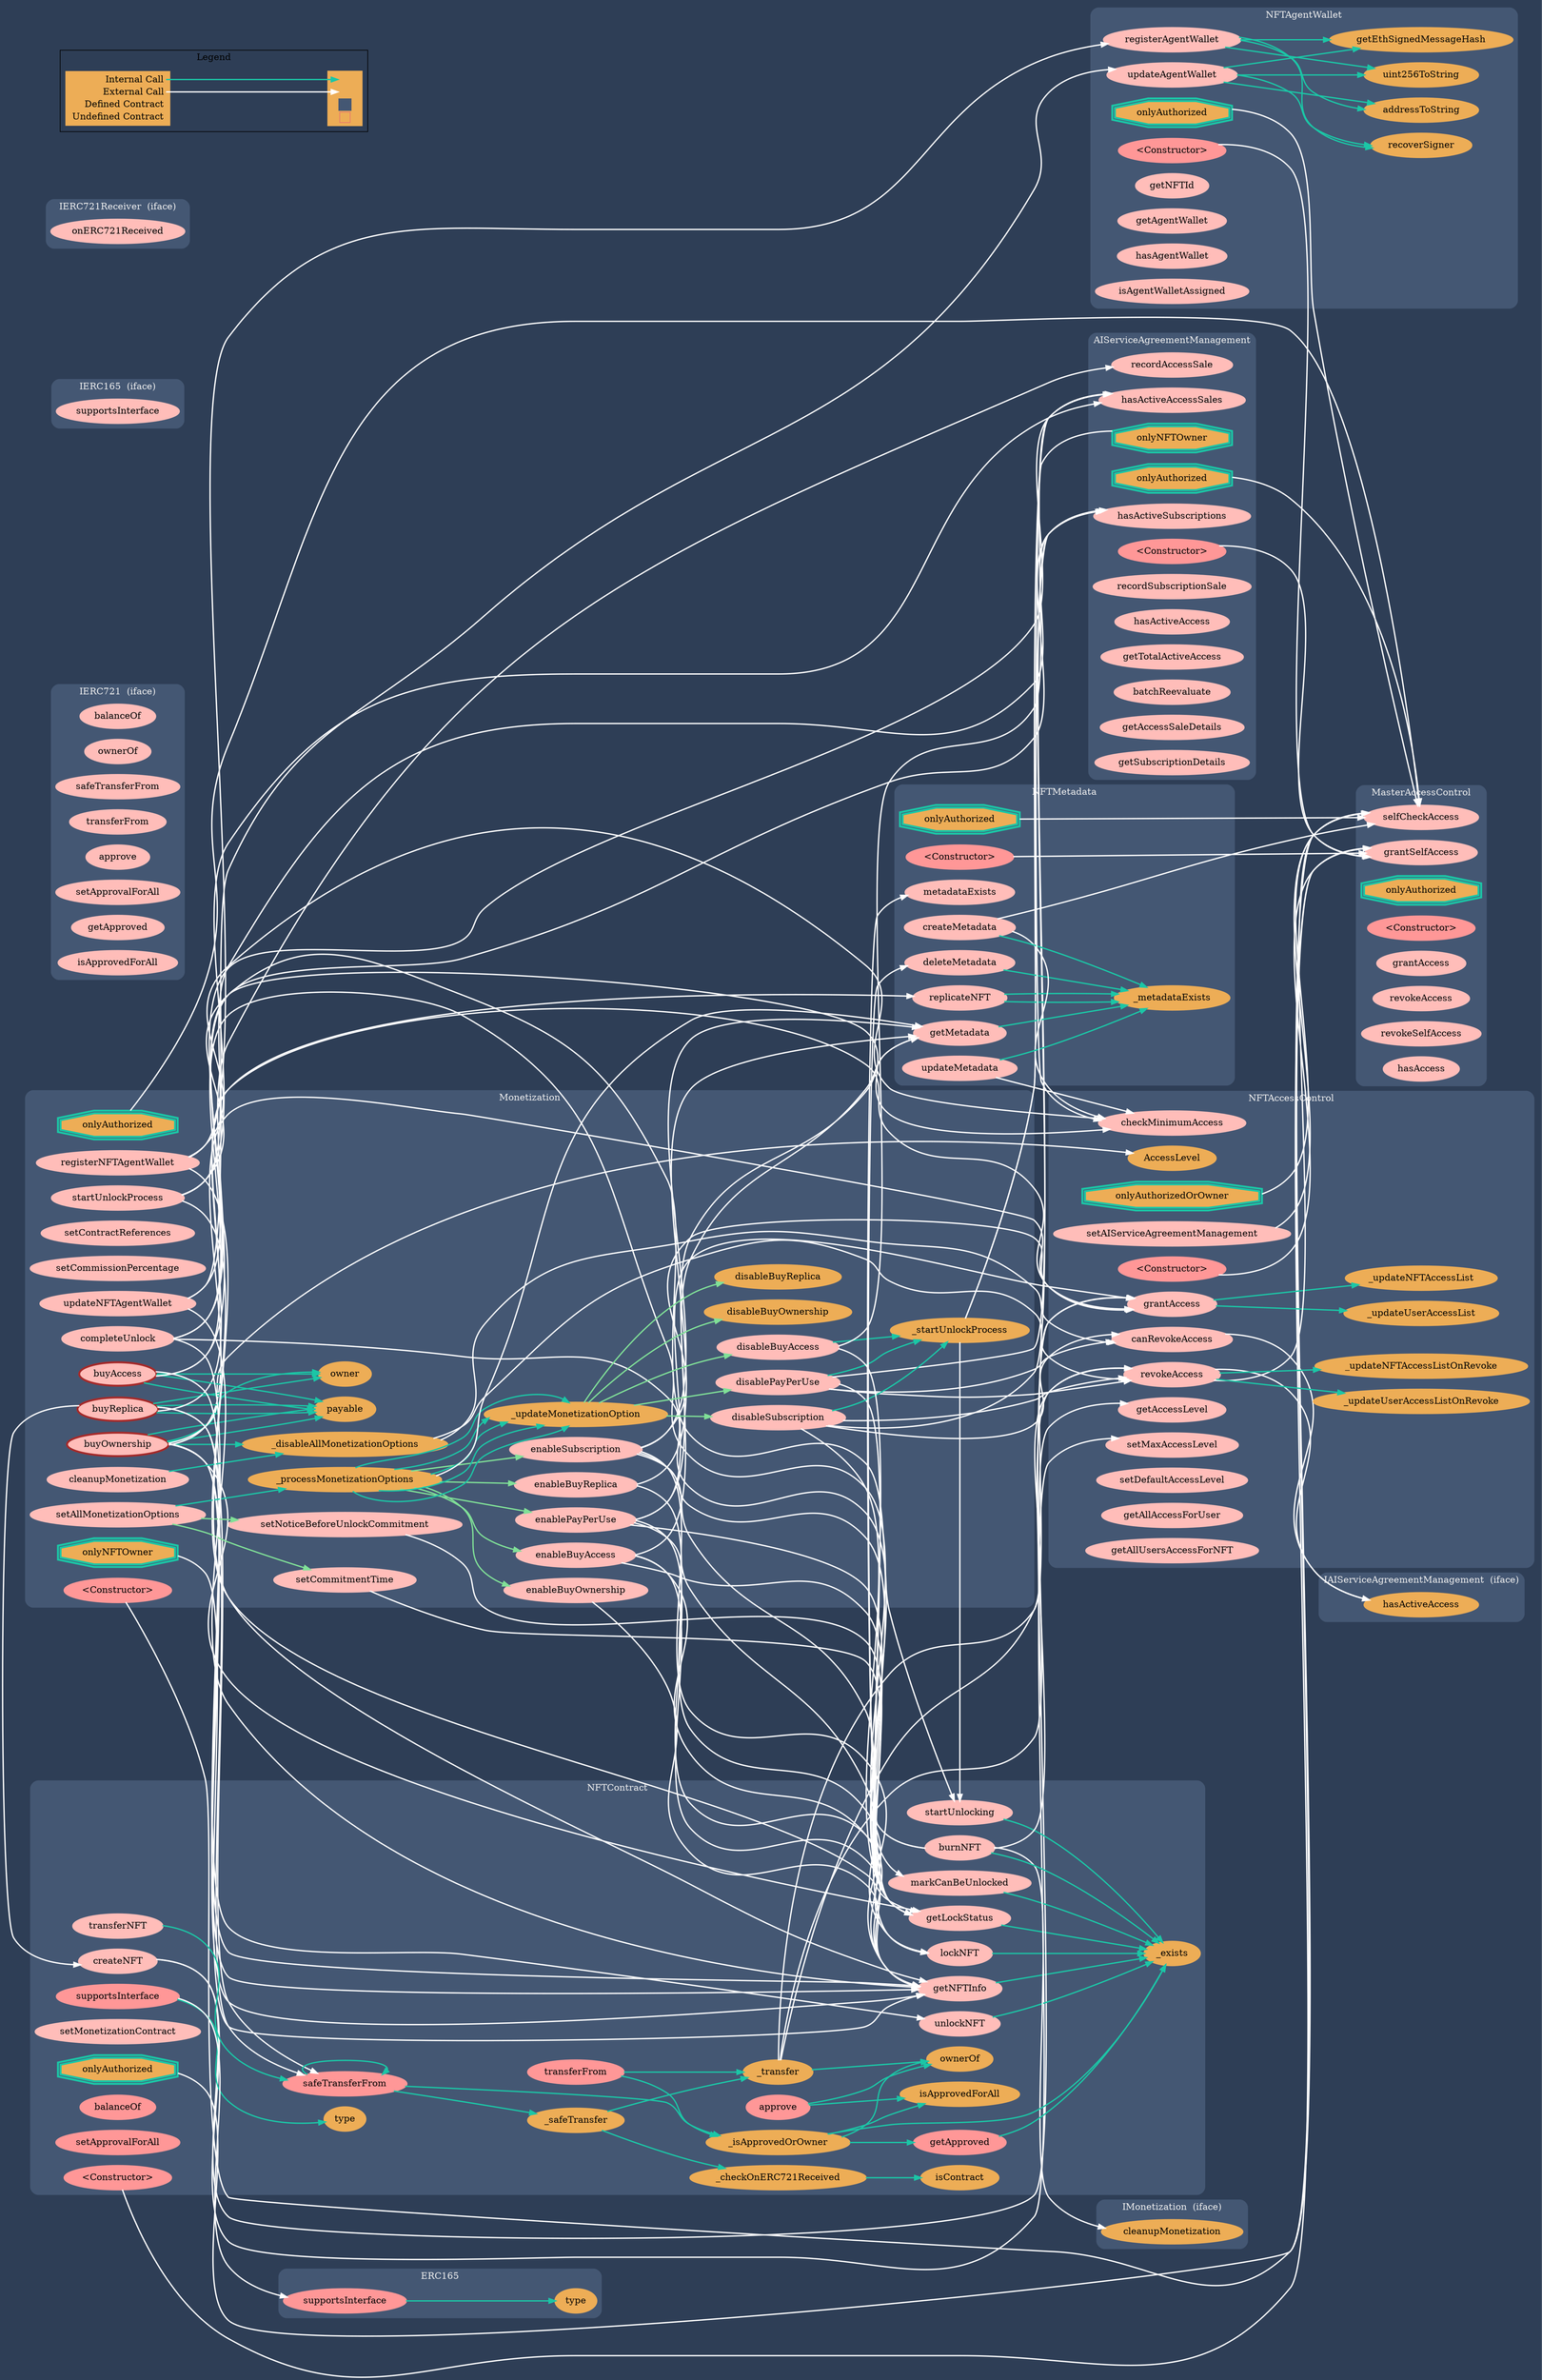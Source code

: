 digraph G {
  graph [ ratio = "auto", page = "100", compound =true, bgcolor = "#2e3e56" ];
  node [ style = "filled", fillcolor = "#edad56", color = "#edad56", penwidth =3 ];
  edge [ color = "#fcfcfc", penwidth =2, fontname = "helvetica Neue Ultra Light" ];
subgraph "clusterNFTAgentWallet" {
  graph [ label = "NFTAgentWallet", color = "#445773", fontcolor = "#f0f0f0", style = "rounded", bgcolor = "#445773" ];
  "NFTAgentWallet.onlyAuthorized" [ label = "onlyAuthorized", color = "#1bc6a6", shape =doubleoctagon ];
  "NFTAgentWallet.<Constructor>" [ label = "<Constructor>", color = "#FF9797", fillcolor = "#FF9797" ];
  "NFTAgentWallet.registerAgentWallet" [ label = "registerAgentWallet", color = "#ffbdb9", fillcolor = "#ffbdb9" ];
  "NFTAgentWallet.updateAgentWallet" [ label = "updateAgentWallet", color = "#ffbdb9", fillcolor = "#ffbdb9" ];
  "NFTAgentWallet.getNFTId" [ label = "getNFTId", color = "#ffbdb9", fillcolor = "#ffbdb9" ];
  "NFTAgentWallet.getAgentWallet" [ label = "getAgentWallet", color = "#ffbdb9", fillcolor = "#ffbdb9" ];
  "NFTAgentWallet.hasAgentWallet" [ label = "hasAgentWallet", color = "#ffbdb9", fillcolor = "#ffbdb9" ];
  "NFTAgentWallet.isAgentWalletAssigned" [ label = "isAgentWalletAssigned", color = "#ffbdb9", fillcolor = "#ffbdb9" ];
  "NFTAgentWallet.getEthSignedMessageHash" [ label = "getEthSignedMessageHash" ];
  "NFTAgentWallet.recoverSigner" [ label = "recoverSigner" ];
  "NFTAgentWallet.addressToString" [ label = "addressToString" ];
  "NFTAgentWallet.uint256ToString" [ label = "uint256ToString" ];
}

subgraph "clusterMasterAccessControl" {
  graph [ label = "MasterAccessControl", color = "#445773", fontcolor = "#f0f0f0", style = "rounded", bgcolor = "#445773" ];
  "MasterAccessControl.selfCheckAccess" [ label = "selfCheckAccess", color = "#ffbdb9", fillcolor = "#ffbdb9" ];
  "MasterAccessControl.grantSelfAccess" [ label = "grantSelfAccess", color = "#ffbdb9", fillcolor = "#ffbdb9" ];
  "MasterAccessControl.onlyAuthorized" [ label = "onlyAuthorized", color = "#1bc6a6", shape =doubleoctagon ];
  "MasterAccessControl.<Constructor>" [ label = "<Constructor>", color = "#FF9797", fillcolor = "#FF9797" ];
  "MasterAccessControl.grantAccess" [ label = "grantAccess", color = "#ffbdb9", fillcolor = "#ffbdb9" ];
  "MasterAccessControl.revokeAccess" [ label = "revokeAccess", color = "#ffbdb9", fillcolor = "#ffbdb9" ];
  "MasterAccessControl.revokeSelfAccess" [ label = "revokeSelfAccess", color = "#ffbdb9", fillcolor = "#ffbdb9" ];
  "MasterAccessControl.hasAccess" [ label = "hasAccess", color = "#ffbdb9", fillcolor = "#ffbdb9" ];
}

subgraph "clusterMonetization" {
  graph [ label = "Monetization", color = "#445773", fontcolor = "#f0f0f0", style = "rounded", bgcolor = "#445773" ];
  "Monetization.onlyAuthorized" [ label = "onlyAuthorized", color = "#1bc6a6", shape =doubleoctagon ];
  "Monetization.onlyNFTOwner" [ label = "onlyNFTOwner", color = "#1bc6a6", shape =doubleoctagon ];
  "Monetization.<Constructor>" [ label = "<Constructor>", color = "#FF9797", fillcolor = "#FF9797" ];
  "Monetization.setContractReferences" [ label = "setContractReferences", color = "#ffbdb9", fillcolor = "#ffbdb9" ];
  "Monetization.setCommissionPercentage" [ label = "setCommissionPercentage", color = "#ffbdb9", fillcolor = "#ffbdb9" ];
  "Monetization.setCommitmentTime" [ label = "setCommitmentTime", color = "#ffbdb9", fillcolor = "#ffbdb9" ];
  "Monetization.setNoticeBeforeUnlockCommitment" [ label = "setNoticeBeforeUnlockCommitment", color = "#ffbdb9", fillcolor = "#ffbdb9" ];
  "Monetization.enablePayPerUse" [ label = "enablePayPerUse", color = "#ffbdb9", fillcolor = "#ffbdb9" ];
  "Monetization.enableSubscription" [ label = "enableSubscription", color = "#ffbdb9", fillcolor = "#ffbdb9" ];
  "Monetization.enableBuyAccess" [ label = "enableBuyAccess", color = "#ffbdb9", fillcolor = "#ffbdb9" ];
  "Monetization.enableBuyOwnership" [ label = "enableBuyOwnership", color = "#ffbdb9", fillcolor = "#ffbdb9" ];
  "Monetization.enableBuyReplica" [ label = "enableBuyReplica", color = "#ffbdb9", fillcolor = "#ffbdb9" ];
  "Monetization.disablePayPerUse" [ label = "disablePayPerUse", color = "#ffbdb9", fillcolor = "#ffbdb9" ];
  "Monetization.disableSubscription" [ label = "disableSubscription", color = "#ffbdb9", fillcolor = "#ffbdb9" ];
  "Monetization.disableBuyAccess" [ label = "disableBuyAccess", color = "#ffbdb9", fillcolor = "#ffbdb9" ];
  "Monetization.disableBuyOwnership" [ label = "disableBuyOwnership" ];
  "Monetization.disableBuyReplica" [ label = "disableBuyReplica" ];
  "Monetization.buyOwnership" [ label = "buyOwnership", color = "brown", fillcolor = "#ffbdb9" ];
  "Monetization.buyReplica" [ label = "buyReplica", color = "brown", fillcolor = "#ffbdb9" ];
  "Monetization.buyAccess" [ label = "buyAccess", color = "brown", fillcolor = "#ffbdb9" ];
  "Monetization.startUnlockProcess" [ label = "startUnlockProcess", color = "#ffbdb9", fillcolor = "#ffbdb9" ];
  "Monetization.completeUnlock" [ label = "completeUnlock", color = "#ffbdb9", fillcolor = "#ffbdb9" ];
  "Monetization.setAllMonetizationOptions" [ label = "setAllMonetizationOptions", color = "#ffbdb9", fillcolor = "#ffbdb9" ];
  "Monetization._processMonetizationOptions" [ label = "_processMonetizationOptions" ];
  "Monetization.cleanupMonetization" [ label = "cleanupMonetization", color = "#ffbdb9", fillcolor = "#ffbdb9" ];
  "Monetization._startUnlockProcess" [ label = "_startUnlockProcess" ];
  "Monetization._disableAllMonetizationOptions" [ label = "_disableAllMonetizationOptions" ];
  "Monetization._updateMonetizationOption" [ label = "_updateMonetizationOption" ];
  "Monetization.owner" [ label = "owner" ];
  "Monetization.registerNFTAgentWallet" [ label = "registerNFTAgentWallet", color = "#ffbdb9", fillcolor = "#ffbdb9" ];
  "Monetization.updateNFTAgentWallet" [ label = "updateNFTAgentWallet", color = "#ffbdb9", fillcolor = "#ffbdb9" ];
  "Monetization.payable" [ label = "payable" ];
}

subgraph "clusterIMonetization" {
  graph [ label = "IMonetization  (iface)", color = "#445773", fontcolor = "#f0f0f0", style = "rounded", bgcolor = "#445773" ];
  "IMonetization.cleanupMonetization" [ label = "cleanupMonetization" ];
}

subgraph "clusterNFTContract" {
  graph [ label = "NFTContract", color = "#445773", fontcolor = "#f0f0f0", style = "rounded", bgcolor = "#445773" ];
  "NFTContract.getNFTInfo" [ label = "getNFTInfo", color = "#ffbdb9", fillcolor = "#ffbdb9" ];
  "NFTContract.getLockStatus" [ label = "getLockStatus", color = "#ffbdb9", fillcolor = "#ffbdb9" ];
  "NFTContract.lockNFT" [ label = "lockNFT", color = "#ffbdb9", fillcolor = "#ffbdb9" ];
  "NFTContract.safeTransferFrom" [ label = "safeTransferFrom", color = "#FF9797", fillcolor = "#FF9797" ];
  "NFTContract.createNFT" [ label = "createNFT", color = "#ffbdb9", fillcolor = "#ffbdb9" ];
  "NFTContract.startUnlocking" [ label = "startUnlocking", color = "#ffbdb9", fillcolor = "#ffbdb9" ];
  "NFTContract.markCanBeUnlocked" [ label = "markCanBeUnlocked", color = "#ffbdb9", fillcolor = "#ffbdb9" ];
  "NFTContract.unlockNFT" [ label = "unlockNFT", color = "#ffbdb9", fillcolor = "#ffbdb9" ];
  "NFTContract.onlyAuthorized" [ label = "onlyAuthorized", color = "#1bc6a6", shape =doubleoctagon ];
  "NFTContract.<Constructor>" [ label = "<Constructor>", color = "#FF9797", fillcolor = "#FF9797" ];
  "NFTContract.setMonetizationContract" [ label = "setMonetizationContract", color = "#ffbdb9", fillcolor = "#ffbdb9" ];
  "NFTContract.burnNFT" [ label = "burnNFT", color = "#ffbdb9", fillcolor = "#ffbdb9" ];
  "NFTContract.transferNFT" [ label = "transferNFT", color = "#ffbdb9", fillcolor = "#ffbdb9" ];
  "NFTContract.balanceOf" [ label = "balanceOf", color = "#FF9797", fillcolor = "#FF9797" ];
  "NFTContract.ownerOf" [ label = "ownerOf" ];
  "NFTContract.transferFrom" [ label = "transferFrom", color = "#FF9797", fillcolor = "#FF9797" ];
  "NFTContract.approve" [ label = "approve", color = "#FF9797", fillcolor = "#FF9797" ];
  "NFTContract.setApprovalForAll" [ label = "setApprovalForAll", color = "#FF9797", fillcolor = "#FF9797" ];
  "NFTContract.getApproved" [ label = "getApproved", color = "#FF9797", fillcolor = "#FF9797" ];
  "NFTContract.isApprovedForAll" [ label = "isApprovedForAll" ];
  "NFTContract.supportsInterface" [ label = "supportsInterface", color = "#FF9797", fillcolor = "#FF9797" ];
  "NFTContract._transfer" [ label = "_transfer" ];
  "NFTContract._safeTransfer" [ label = "_safeTransfer" ];
  "NFTContract._exists" [ label = "_exists" ];
  "NFTContract._isApprovedOrOwner" [ label = "_isApprovedOrOwner" ];
  "NFTContract._checkOnERC721Received" [ label = "_checkOnERC721Received" ];
  "NFTContract.isContract" [ label = "isContract" ];
  "NFTContract.type" [ label = "type" ];
}

subgraph "clusterIERC721" {
  graph [ label = "IERC721  (iface)", color = "#445773", fontcolor = "#f0f0f0", style = "rounded", bgcolor = "#445773" ];
  "IERC721.balanceOf" [ label = "balanceOf", color = "#ffbdb9", fillcolor = "#ffbdb9" ];
  "IERC721.ownerOf" [ label = "ownerOf", color = "#ffbdb9", fillcolor = "#ffbdb9" ];
  "IERC721.safeTransferFrom" [ label = "safeTransferFrom", color = "#ffbdb9", fillcolor = "#ffbdb9" ];
  "IERC721.transferFrom" [ label = "transferFrom", color = "#ffbdb9", fillcolor = "#ffbdb9" ];
  "IERC721.approve" [ label = "approve", color = "#ffbdb9", fillcolor = "#ffbdb9" ];
  "IERC721.setApprovalForAll" [ label = "setApprovalForAll", color = "#ffbdb9", fillcolor = "#ffbdb9" ];
  "IERC721.getApproved" [ label = "getApproved", color = "#ffbdb9", fillcolor = "#ffbdb9" ];
  "IERC721.isApprovedForAll" [ label = "isApprovedForAll", color = "#ffbdb9", fillcolor = "#ffbdb9" ];
}

subgraph "clusterIERC165" {
  graph [ label = "IERC165  (iface)", color = "#445773", fontcolor = "#f0f0f0", style = "rounded", bgcolor = "#445773" ];
  "IERC165.supportsInterface" [ label = "supportsInterface", color = "#ffbdb9", fillcolor = "#ffbdb9" ];
}

subgraph "clusterIERC721Receiver" {
  graph [ label = "IERC721Receiver  (iface)", color = "#445773", fontcolor = "#f0f0f0", style = "rounded", bgcolor = "#445773" ];
  "IERC721Receiver.onERC721Received" [ label = "onERC721Received", color = "#ffbdb9", fillcolor = "#ffbdb9" ];
}

subgraph "clusterERC165" {
  graph [ label = "ERC165", color = "#445773", fontcolor = "#f0f0f0", style = "rounded", bgcolor = "#445773" ];
  "ERC165.supportsInterface" [ label = "supportsInterface", color = "#FF9797", fillcolor = "#FF9797" ];
  "ERC165.type" [ label = "type" ];
}

subgraph "clusterIAIServiceAgreementManagement" {
  graph [ label = "IAIServiceAgreementManagement  (iface)", color = "#445773", fontcolor = "#f0f0f0", style = "rounded", bgcolor = "#445773" ];
  "IAIServiceAgreementManagement.hasActiveAccess" [ label = "hasActiveAccess" ];
}

subgraph "clusterNFTAccessControl" {
  graph [ label = "NFTAccessControl", color = "#445773", fontcolor = "#f0f0f0", style = "rounded", bgcolor = "#445773" ];
  "NFTAccessControl.grantAccess" [ label = "grantAccess", color = "#ffbdb9", fillcolor = "#ffbdb9" ];
  "NFTAccessControl.canRevokeAccess" [ label = "canRevokeAccess", color = "#ffbdb9", fillcolor = "#ffbdb9" ];
  "NFTAccessControl.revokeAccess" [ label = "revokeAccess", color = "#ffbdb9", fillcolor = "#ffbdb9" ];
  "NFTAccessControl.AccessLevel" [ label = "AccessLevel" ];
  "NFTAccessControl.checkMinimumAccess" [ label = "checkMinimumAccess", color = "#ffbdb9", fillcolor = "#ffbdb9" ];
  "NFTAccessControl.setMaxAccessLevel" [ label = "setMaxAccessLevel", color = "#ffbdb9", fillcolor = "#ffbdb9" ];
  "NFTAccessControl.getAccessLevel" [ label = "getAccessLevel", color = "#ffbdb9", fillcolor = "#ffbdb9" ];
  "NFTAccessControl.onlyAuthorizedOrOwner" [ label = "onlyAuthorizedOrOwner", color = "#1bc6a6", shape =doubleoctagon ];
  "NFTAccessControl.<Constructor>" [ label = "<Constructor>", color = "#FF9797", fillcolor = "#FF9797" ];
  "NFTAccessControl.setAIServiceAgreementManagement" [ label = "setAIServiceAgreementManagement", color = "#ffbdb9", fillcolor = "#ffbdb9" ];
  "NFTAccessControl.setDefaultAccessLevel" [ label = "setDefaultAccessLevel", color = "#ffbdb9", fillcolor = "#ffbdb9" ];
  "NFTAccessControl.getAllAccessForUser" [ label = "getAllAccessForUser", color = "#ffbdb9", fillcolor = "#ffbdb9" ];
  "NFTAccessControl.getAllUsersAccessForNFT" [ label = "getAllUsersAccessForNFT", color = "#ffbdb9", fillcolor = "#ffbdb9" ];
  "NFTAccessControl._updateUserAccessList" [ label = "_updateUserAccessList" ];
  "NFTAccessControl._updateNFTAccessList" [ label = "_updateNFTAccessList" ];
  "NFTAccessControl._updateUserAccessListOnRevoke" [ label = "_updateUserAccessListOnRevoke" ];
  "NFTAccessControl._updateNFTAccessListOnRevoke" [ label = "_updateNFTAccessListOnRevoke" ];
}

subgraph "clusterNFTMetadata" {
  graph [ label = "NFTMetadata", color = "#445773", fontcolor = "#f0f0f0", style = "rounded", bgcolor = "#445773" ];
  "NFTMetadata.getMetadata" [ label = "getMetadata", color = "#ffbdb9", fillcolor = "#ffbdb9" ];
  "NFTMetadata.replicateNFT" [ label = "replicateNFT", color = "#ffbdb9", fillcolor = "#ffbdb9" ];
  "NFTMetadata.metadataExists" [ label = "metadataExists", color = "#ffbdb9", fillcolor = "#ffbdb9" ];
  "NFTMetadata.deleteMetadata" [ label = "deleteMetadata", color = "#ffbdb9", fillcolor = "#ffbdb9" ];
  "NFTMetadata.onlyAuthorized" [ label = "onlyAuthorized", color = "#1bc6a6", shape =doubleoctagon ];
  "NFTMetadata.<Constructor>" [ label = "<Constructor>", color = "#FF9797", fillcolor = "#FF9797" ];
  "NFTMetadata.createMetadata" [ label = "createMetadata", color = "#ffbdb9", fillcolor = "#ffbdb9" ];
  "NFTMetadata.updateMetadata" [ label = "updateMetadata", color = "#ffbdb9", fillcolor = "#ffbdb9" ];
  "NFTMetadata._metadataExists" [ label = "_metadataExists" ];
}

subgraph "clusterAIServiceAgreementManagement" {
  graph [ label = "AIServiceAgreementManagement", color = "#445773", fontcolor = "#f0f0f0", style = "rounded", bgcolor = "#445773" ];
  "AIServiceAgreementManagement.hasActiveSubscriptions" [ label = "hasActiveSubscriptions", color = "#ffbdb9", fillcolor = "#ffbdb9" ];
  "AIServiceAgreementManagement.hasActiveAccessSales" [ label = "hasActiveAccessSales", color = "#ffbdb9", fillcolor = "#ffbdb9" ];
  "AIServiceAgreementManagement.recordAccessSale" [ label = "recordAccessSale", color = "#ffbdb9", fillcolor = "#ffbdb9" ];
  "AIServiceAgreementManagement.onlyAuthorized" [ label = "onlyAuthorized", color = "#1bc6a6", shape =doubleoctagon ];
  "AIServiceAgreementManagement.onlyNFTOwner" [ label = "onlyNFTOwner", color = "#1bc6a6", shape =doubleoctagon ];
  "AIServiceAgreementManagement.<Constructor>" [ label = "<Constructor>", color = "#FF9797", fillcolor = "#FF9797" ];
  "AIServiceAgreementManagement.recordSubscriptionSale" [ label = "recordSubscriptionSale", color = "#ffbdb9", fillcolor = "#ffbdb9" ];
  "AIServiceAgreementManagement.hasActiveAccess" [ label = "hasActiveAccess", color = "#ffbdb9", fillcolor = "#ffbdb9" ];
  "AIServiceAgreementManagement.getTotalActiveAccess" [ label = "getTotalActiveAccess", color = "#ffbdb9", fillcolor = "#ffbdb9" ];
  "AIServiceAgreementManagement.batchReevaluate" [ label = "batchReevaluate", color = "#ffbdb9", fillcolor = "#ffbdb9" ];
  "AIServiceAgreementManagement.getAccessSaleDetails" [ label = "getAccessSaleDetails", color = "#ffbdb9", fillcolor = "#ffbdb9" ];
  "AIServiceAgreementManagement.getSubscriptionDetails" [ label = "getSubscriptionDetails", color = "#ffbdb9", fillcolor = "#ffbdb9" ];
}

  "NFTAgentWallet.onlyAuthorized";
  "MasterAccessControl.selfCheckAccess";
  "NFTAgentWallet.<Constructor>";
  "MasterAccessControl.grantSelfAccess";
  "NFTAgentWallet.registerAgentWallet";
  "NFTAgentWallet.uint256ToString";
  "NFTAgentWallet.addressToString";
  "NFTAgentWallet.getEthSignedMessageHash";
  "NFTAgentWallet.recoverSigner";
  "NFTAgentWallet.updateAgentWallet";
  "Monetization.onlyAuthorized";
  "Monetization.onlyNFTOwner";
  "NFTContract.getNFTInfo";
  "Monetization.<Constructor>";
  "Monetization.setCommitmentTime";
  "NFTContract.getLockStatus";
  "Monetization.setNoticeBeforeUnlockCommitment";
  "Monetization.enablePayPerUse";
  "NFTMetadata.getMetadata";
  "NFTContract.lockNFT";
  "NFTAccessControl.grantAccess";
  "Monetization.enableSubscription";
  "Monetization.enableBuyAccess";
  "Monetization.enableBuyOwnership";
  "Monetization.enableBuyReplica";
  "Monetization.disablePayPerUse";
  "AIServiceAgreementManagement.hasActiveSubscriptions";
  "NFTAccessControl.canRevokeAccess";
  "NFTAccessControl.revokeAccess";
  "Monetization._startUnlockProcess";
  "Monetization.disableSubscription";
  "Monetization.disableBuyAccess";
  "AIServiceAgreementManagement.hasActiveAccessSales";
  "Monetization.buyOwnership";
  "Monetization.payable";
  "Monetization.owner";
  "NFTContract.safeTransferFrom";
  "NFTAccessControl.AccessLevel";
  "Monetization._disableAllMonetizationOptions";
  "Monetization.buyReplica";
  "NFTContract.createNFT";
  "NFTMetadata.replicateNFT";
  "Monetization.buyAccess";
  "AIServiceAgreementManagement.recordAccessSale";
  "Monetization.startUnlockProcess";
  "NFTContract.startUnlocking";
  "Monetization.completeUnlock";
  "NFTContract.markCanBeUnlocked";
  "NFTContract.unlockNFT";
  "Monetization.setAllMonetizationOptions";
  "Monetization._processMonetizationOptions";
  "Monetization._updateMonetizationOption";
  "Monetization.cleanupMonetization";
  "Monetization.disableBuyOwnership";
  "Monetization.disableBuyReplica";
  "Monetization.registerNFTAgentWallet";
  "NFTAccessControl.checkMinimumAccess";
  "Monetization.updateNFTAgentWallet";
  "NFTContract.onlyAuthorized";
  "NFTContract.<Constructor>";
  "NFTAccessControl.setMaxAccessLevel";
  "NFTContract.burnNFT";
  "NFTContract._exists";
  "NFTMetadata.metadataExists";
  "NFTMetadata.deleteMetadata";
  "IMonetization.cleanupMonetization";
  "NFTContract.transferNFT";
  "NFTContract._isApprovedOrOwner";
  "NFTContract._safeTransfer";
  "NFTContract.transferFrom";
  "NFTContract._transfer";
  "NFTContract.approve";
  "NFTContract.ownerOf";
  "NFTContract.isApprovedForAll";
  "NFTContract.getApproved";
  "NFTContract.supportsInterface";
  "NFTContract.type";
  "ERC165.supportsInterface";
  "NFTAccessControl.getAccessLevel";
  "NFTContract._checkOnERC721Received";
  "NFTContract.isContract";
  "ERC165.type";
  "NFTAccessControl.onlyAuthorizedOrOwner";
  "NFTAccessControl.<Constructor>";
  "NFTAccessControl.setAIServiceAgreementManagement";
  "NFTAccessControl._updateUserAccessList";
  "NFTAccessControl._updateNFTAccessList";
  "IAIServiceAgreementManagement.hasActiveAccess";
  "NFTAccessControl._updateUserAccessListOnRevoke";
  "NFTAccessControl._updateNFTAccessListOnRevoke";
  "NFTMetadata.onlyAuthorized";
  "NFTMetadata.<Constructor>";
  "NFTMetadata.createMetadata";
  "NFTMetadata._metadataExists";
  "NFTMetadata.updateMetadata";
  "AIServiceAgreementManagement.onlyAuthorized";
  "AIServiceAgreementManagement.onlyNFTOwner";
  "AIServiceAgreementManagement.<Constructor>";
  "NFTAgentWallet.onlyAuthorized" -> "MasterAccessControl.selfCheckAccess" [ color = "white" ];
  "NFTAgentWallet.<Constructor>" -> "MasterAccessControl.grantSelfAccess" [ color = "white" ];
  "NFTAgentWallet.registerAgentWallet" -> "NFTAgentWallet.uint256ToString" [ color = "#1bc6a6" ];
  "NFTAgentWallet.registerAgentWallet" -> "NFTAgentWallet.addressToString" [ color = "#1bc6a6" ];
  "NFTAgentWallet.registerAgentWallet" -> "NFTAgentWallet.getEthSignedMessageHash" [ color = "#1bc6a6" ];
  "NFTAgentWallet.registerAgentWallet" -> "NFTAgentWallet.recoverSigner" [ color = "#1bc6a6" ];
  "NFTAgentWallet.updateAgentWallet" -> "NFTAgentWallet.uint256ToString" [ color = "#1bc6a6" ];
  "NFTAgentWallet.updateAgentWallet" -> "NFTAgentWallet.addressToString" [ color = "#1bc6a6" ];
  "NFTAgentWallet.updateAgentWallet" -> "NFTAgentWallet.getEthSignedMessageHash" [ color = "#1bc6a6" ];
  "NFTAgentWallet.updateAgentWallet" -> "NFTAgentWallet.recoverSigner" [ color = "#1bc6a6" ];
  "Monetization.onlyAuthorized" -> "MasterAccessControl.selfCheckAccess" [ color = "white" ];
  "Monetization.onlyNFTOwner" -> "NFTContract.getNFTInfo" [ color = "white" ];
  "Monetization.<Constructor>" -> "MasterAccessControl.grantSelfAccess" [ color = "white" ];
  "Monetization.setCommitmentTime" -> "NFTContract.getLockStatus" [ color = "white" ];
  "Monetization.setNoticeBeforeUnlockCommitment" -> "NFTContract.getLockStatus" [ color = "white" ];
  "Monetization.enablePayPerUse" -> "NFTContract.getNFTInfo" [ color = "white" ];
  "Monetization.enablePayPerUse" -> "NFTMetadata.getMetadata" [ color = "white" ];
  "Monetization.enablePayPerUse" -> "NFTContract.getLockStatus" [ color = "white" ];
  "Monetization.enablePayPerUse" -> "NFTContract.lockNFT" [ color = "white" ];
  "Monetization.enablePayPerUse" -> "NFTAccessControl.grantAccess" [ color = "white" ];
  "Monetization.enableSubscription" -> "NFTContract.getNFTInfo" [ color = "white" ];
  "Monetization.enableSubscription" -> "NFTMetadata.getMetadata" [ color = "white" ];
  "Monetization.enableSubscription" -> "NFTContract.getLockStatus" [ color = "white" ];
  "Monetization.enableSubscription" -> "NFTContract.lockNFT" [ color = "white" ];
  "Monetization.enableSubscription" -> "NFTAccessControl.grantAccess" [ color = "white" ];
  "Monetization.enableBuyAccess" -> "NFTContract.getNFTInfo" [ color = "white" ];
  "Monetization.enableBuyAccess" -> "NFTMetadata.getMetadata" [ color = "white" ];
  "Monetization.enableBuyAccess" -> "NFTContract.getLockStatus" [ color = "white" ];
  "Monetization.enableBuyAccess" -> "NFTContract.lockNFT" [ color = "white" ];
  "Monetization.enableBuyOwnership" -> "NFTContract.getNFTInfo" [ color = "white" ];
  "Monetization.enableBuyReplica" -> "NFTContract.getNFTInfo" [ color = "white" ];
  "Monetization.enableBuyReplica" -> "NFTMetadata.getMetadata" [ color = "white" ];
  "Monetization.disablePayPerUse" -> "AIServiceAgreementManagement.hasActiveSubscriptions" [ color = "white" ];
  "Monetization.disablePayPerUse" -> "NFTAccessControl.canRevokeAccess" [ color = "white" ];
  "Monetization.disablePayPerUse" -> "NFTAccessControl.revokeAccess" [ color = "white" ];
  "Monetization.disablePayPerUse" -> "NFTContract.getLockStatus" [ color = "white" ];
  "Monetization.disablePayPerUse" -> "Monetization._startUnlockProcess" [ color = "#1bc6a6" ];
  "Monetization.disableSubscription" -> "AIServiceAgreementManagement.hasActiveSubscriptions" [ color = "white" ];
  "Monetization.disableSubscription" -> "NFTAccessControl.canRevokeAccess" [ color = "white" ];
  "Monetization.disableSubscription" -> "NFTAccessControl.revokeAccess" [ color = "white" ];
  "Monetization.disableSubscription" -> "NFTContract.getLockStatus" [ color = "white" ];
  "Monetization.disableSubscription" -> "Monetization._startUnlockProcess" [ color = "#1bc6a6" ];
  "Monetization.disableBuyAccess" -> "AIServiceAgreementManagement.hasActiveAccessSales" [ color = "white" ];
  "Monetization.disableBuyAccess" -> "NFTContract.getLockStatus" [ color = "white" ];
  "Monetization.disableBuyAccess" -> "Monetization._startUnlockProcess" [ color = "#1bc6a6" ];
  "Monetization.buyOwnership" -> "NFTContract.getLockStatus" [ color = "white" ];
  "Monetization.buyOwnership" -> "NFTContract.getNFTInfo" [ color = "white" ];
  "Monetization.buyOwnership" -> "Monetization.payable" [ color = "#1bc6a6" ];
  "Monetization.buyOwnership" -> "Monetization.owner" [ color = "#1bc6a6" ];
  "Monetization.buyOwnership" -> "Monetization.payable" [ color = "#1bc6a6" ];
  "Monetization.buyOwnership" -> "NFTContract.safeTransferFrom" [ color = "white" ];
  "Monetization.buyOwnership" -> "NFTAccessControl.grantAccess" [ color = "white" ];
  "Monetization.buyOwnership" -> "NFTAccessControl.AccessLevel" [ color = "white" ];
  "Monetization.buyOwnership" -> "Monetization._disableAllMonetizationOptions" [ color = "#1bc6a6" ];
  "Monetization.buyReplica" -> "NFTContract.getNFTInfo" [ color = "white" ];
  "Monetization.buyReplica" -> "Monetization.payable" [ color = "#1bc6a6" ];
  "Monetization.buyReplica" -> "Monetization.owner" [ color = "#1bc6a6" ];
  "Monetization.buyReplica" -> "Monetization.payable" [ color = "#1bc6a6" ];
  "Monetization.buyReplica" -> "NFTContract.createNFT" [ color = "white" ];
  "Monetization.buyReplica" -> "NFTMetadata.replicateNFT" [ color = "white" ];
  "Monetization.buyReplica" -> "NFTContract.safeTransferFrom" [ color = "white" ];
  "Monetization.buyAccess" -> "NFTContract.getNFTInfo" [ color = "white" ];
  "Monetization.buyAccess" -> "Monetization.payable" [ color = "#1bc6a6" ];
  "Monetization.buyAccess" -> "Monetization.owner" [ color = "#1bc6a6" ];
  "Monetization.buyAccess" -> "Monetization.payable" [ color = "#1bc6a6" ];
  "Monetization.buyAccess" -> "NFTAccessControl.grantAccess" [ color = "white" ];
  "Monetization.buyAccess" -> "AIServiceAgreementManagement.recordAccessSale" [ color = "white" ];
  "Monetization.startUnlockProcess" -> "NFTContract.getLockStatus" [ color = "white" ];
  "Monetization.startUnlockProcess" -> "AIServiceAgreementManagement.hasActiveSubscriptions" [ color = "white" ];
  "Monetization.startUnlockProcess" -> "AIServiceAgreementManagement.hasActiveAccessSales" [ color = "white" ];
  "Monetization.startUnlockProcess" -> "NFTContract.startUnlocking" [ color = "white" ];
  "Monetization.completeUnlock" -> "NFTContract.getLockStatus" [ color = "white" ];
  "Monetization.completeUnlock" -> "NFTContract.markCanBeUnlocked" [ color = "white" ];
  "Monetization.completeUnlock" -> "AIServiceAgreementManagement.hasActiveSubscriptions" [ color = "white" ];
  "Monetization.completeUnlock" -> "AIServiceAgreementManagement.hasActiveAccessSales" [ color = "white" ];
  "Monetization.completeUnlock" -> "NFTContract.unlockNFT" [ color = "white" ];
  "Monetization.setAllMonetizationOptions" -> "Monetization.setCommitmentTime" [ color = "#80e097" ];
  "Monetization.setAllMonetizationOptions" -> "Monetization.setNoticeBeforeUnlockCommitment" [ color = "#80e097" ];
  "Monetization.setAllMonetizationOptions" -> "Monetization._processMonetizationOptions" [ color = "#1bc6a6" ];
  "Monetization._processMonetizationOptions" -> "NFTMetadata.getMetadata" [ color = "white" ];
  "Monetization._processMonetizationOptions" -> "Monetization._updateMonetizationOption" [ color = "#1bc6a6" ];
  "Monetization._processMonetizationOptions" -> "Monetization._updateMonetizationOption" [ color = "#1bc6a6" ];
  "Monetization._processMonetizationOptions" -> "Monetization._updateMonetizationOption" [ color = "#1bc6a6" ];
  "Monetization._processMonetizationOptions" -> "Monetization._updateMonetizationOption" [ color = "#1bc6a6" ];
  "Monetization._processMonetizationOptions" -> "Monetization._updateMonetizationOption" [ color = "#1bc6a6" ];
  "Monetization._processMonetizationOptions" -> "Monetization.enablePayPerUse" [ color = "#80e097" ];
  "Monetization._processMonetizationOptions" -> "Monetization.enableSubscription" [ color = "#80e097" ];
  "Monetization._processMonetizationOptions" -> "Monetization.enableBuyAccess" [ color = "#80e097" ];
  "Monetization._processMonetizationOptions" -> "Monetization.enableBuyOwnership" [ color = "#80e097" ];
  "Monetization._processMonetizationOptions" -> "Monetization.enableBuyReplica" [ color = "#80e097" ];
  "Monetization.cleanupMonetization" -> "Monetization._disableAllMonetizationOptions" [ color = "#1bc6a6" ];
  "Monetization._startUnlockProcess" -> "AIServiceAgreementManagement.hasActiveSubscriptions" [ color = "white" ];
  "Monetization._startUnlockProcess" -> "AIServiceAgreementManagement.hasActiveAccessSales" [ color = "white" ];
  "Monetization._startUnlockProcess" -> "NFTContract.startUnlocking" [ color = "white" ];
  "Monetization._disableAllMonetizationOptions" -> "NFTAccessControl.canRevokeAccess" [ color = "white" ];
  "Monetization._disableAllMonetizationOptions" -> "NFTAccessControl.revokeAccess" [ color = "white" ];
  "Monetization._updateMonetizationOption" -> "Monetization.disablePayPerUse" [ color = "#80e097" ];
  "Monetization._updateMonetizationOption" -> "Monetization.disableSubscription" [ color = "#80e097" ];
  "Monetization._updateMonetizationOption" -> "Monetization.disableBuyAccess" [ color = "#80e097" ];
  "Monetization._updateMonetizationOption" -> "Monetization.disableBuyOwnership" [ color = "#80e097" ];
  "Monetization._updateMonetizationOption" -> "Monetization.disableBuyReplica" [ color = "#80e097" ];
  "Monetization.registerNFTAgentWallet" -> "NFTContract.getNFTInfo" [ color = "white" ];
  "Monetization.registerNFTAgentWallet" -> "NFTAccessControl.checkMinimumAccess" [ color = "white" ];
  "Monetization.registerNFTAgentWallet" -> "NFTAgentWallet.registerAgentWallet" [ color = "white" ];
  "Monetization.updateNFTAgentWallet" -> "NFTContract.getNFTInfo" [ color = "white" ];
  "Monetization.updateNFTAgentWallet" -> "NFTAccessControl.checkMinimumAccess" [ color = "white" ];
  "Monetization.updateNFTAgentWallet" -> "NFTAgentWallet.updateAgentWallet" [ color = "white" ];
  "NFTContract.onlyAuthorized" -> "MasterAccessControl.selfCheckAccess" [ color = "white" ];
  "NFTContract.<Constructor>" -> "MasterAccessControl.grantSelfAccess" [ color = "white" ];
  "NFTContract.createNFT" -> "NFTAccessControl.setMaxAccessLevel" [ color = "white" ];
  "NFTContract.createNFT" -> "NFTAccessControl.grantAccess" [ color = "white" ];
  "NFTContract.burnNFT" -> "NFTContract._exists" [ color = "#1bc6a6" ];
  "NFTContract.burnNFT" -> "NFTMetadata.metadataExists" [ color = "white" ];
  "NFTContract.burnNFT" -> "NFTMetadata.deleteMetadata" [ color = "white" ];
  "NFTContract.burnNFT" -> "NFTAccessControl.revokeAccess" [ color = "white" ];
  "NFTContract.burnNFT" -> "IMonetization.cleanupMonetization" [ color = "white" ];
  "NFTContract.lockNFT" -> "NFTContract._exists" [ color = "#1bc6a6" ];
  "NFTContract.startUnlocking" -> "NFTContract._exists" [ color = "#1bc6a6" ];
  "NFTContract.markCanBeUnlocked" -> "NFTContract._exists" [ color = "#1bc6a6" ];
  "NFTContract.unlockNFT" -> "NFTContract._exists" [ color = "#1bc6a6" ];
  "NFTContract.transferNFT" -> "NFTContract.safeTransferFrom" [ color = "#1bc6a6" ];
  "NFTContract.getLockStatus" -> "NFTContract._exists" [ color = "#1bc6a6" ];
  "NFTContract.getNFTInfo" -> "NFTContract._exists" [ color = "#1bc6a6" ];
  "NFTContract.safeTransferFrom" -> "NFTContract._isApprovedOrOwner" [ color = "#1bc6a6" ];
  "NFTContract.safeTransferFrom" -> "NFTContract._safeTransfer" [ color = "#1bc6a6" ];
  "NFTContract.safeTransferFrom" -> "NFTContract.safeTransferFrom" [ color = "#1bc6a6" ];
  "NFTContract.transferFrom" -> "NFTContract._isApprovedOrOwner" [ color = "#1bc6a6" ];
  "NFTContract.transferFrom" -> "NFTContract._transfer" [ color = "#1bc6a6" ];
  "NFTContract.approve" -> "NFTContract.ownerOf" [ color = "#1bc6a6" ];
  "NFTContract.approve" -> "NFTContract.isApprovedForAll" [ color = "#1bc6a6" ];
  "NFTContract.getApproved" -> "NFTContract._exists" [ color = "#1bc6a6" ];
  "NFTContract.supportsInterface" -> "NFTContract.type" [ color = "#1bc6a6" ];
  "NFTContract.supportsInterface" -> "ERC165.supportsInterface" [ color = "white" ];
  "NFTContract._transfer" -> "NFTContract.ownerOf" [ color = "#1bc6a6" ];
  "NFTContract._transfer" -> "NFTAccessControl.getAccessLevel" [ color = "white" ];
  "NFTContract._transfer" -> "NFTAccessControl.revokeAccess" [ color = "white" ];
  "NFTContract._transfer" -> "NFTAccessControl.grantAccess" [ color = "white" ];
  "NFTContract._safeTransfer" -> "NFTContract._transfer" [ color = "#1bc6a6" ];
  "NFTContract._safeTransfer" -> "NFTContract._checkOnERC721Received" [ color = "#1bc6a6" ];
  "NFTContract._isApprovedOrOwner" -> "NFTContract._exists" [ color = "#1bc6a6" ];
  "NFTContract._isApprovedOrOwner" -> "NFTContract.ownerOf" [ color = "#1bc6a6" ];
  "NFTContract._isApprovedOrOwner" -> "NFTContract.getApproved" [ color = "#1bc6a6" ];
  "NFTContract._isApprovedOrOwner" -> "NFTContract.isApprovedForAll" [ color = "#1bc6a6" ];
  "NFTContract._checkOnERC721Received" -> "NFTContract.isContract" [ color = "#1bc6a6" ];
  "ERC165.supportsInterface" -> "ERC165.type" [ color = "#1bc6a6" ];
  "NFTAccessControl.onlyAuthorizedOrOwner" -> "MasterAccessControl.selfCheckAccess" [ color = "white" ];
  "NFTAccessControl.<Constructor>" -> "MasterAccessControl.grantSelfAccess" [ color = "white" ];
  "NFTAccessControl.setAIServiceAgreementManagement" -> "MasterAccessControl.selfCheckAccess" [ color = "white" ];
  "NFTAccessControl.grantAccess" -> "NFTAccessControl._updateUserAccessList" [ color = "#1bc6a6" ];
  "NFTAccessControl.grantAccess" -> "NFTAccessControl._updateNFTAccessList" [ color = "#1bc6a6" ];
  "NFTAccessControl.revokeAccess" -> "MasterAccessControl.selfCheckAccess" [ color = "white" ];
  "NFTAccessControl.revokeAccess" -> "IAIServiceAgreementManagement.hasActiveAccess" [ color = "white" ];
  "NFTAccessControl.revokeAccess" -> "NFTAccessControl._updateUserAccessListOnRevoke" [ color = "#1bc6a6" ];
  "NFTAccessControl.revokeAccess" -> "NFTAccessControl._updateNFTAccessListOnRevoke" [ color = "#1bc6a6" ];
  "NFTAccessControl.canRevokeAccess" -> "IAIServiceAgreementManagement.hasActiveAccess" [ color = "white" ];
  "NFTMetadata.onlyAuthorized" -> "MasterAccessControl.selfCheckAccess" [ color = "white" ];
  "NFTMetadata.<Constructor>" -> "MasterAccessControl.grantSelfAccess" [ color = "white" ];
  "NFTMetadata.createMetadata" -> "MasterAccessControl.selfCheckAccess" [ color = "white" ];
  "NFTMetadata.createMetadata" -> "NFTAccessControl.checkMinimumAccess" [ color = "white" ];
  "NFTMetadata.createMetadata" -> "NFTMetadata._metadataExists" [ color = "#1bc6a6" ];
  "NFTMetadata.replicateNFT" -> "NFTMetadata._metadataExists" [ color = "#1bc6a6" ];
  "NFTMetadata.replicateNFT" -> "NFTMetadata._metadataExists" [ color = "#1bc6a6" ];
  "NFTMetadata.updateMetadata" -> "NFTAccessControl.checkMinimumAccess" [ color = "white" ];
  "NFTMetadata.updateMetadata" -> "NFTMetadata._metadataExists" [ color = "#1bc6a6" ];
  "NFTMetadata.deleteMetadata" -> "NFTMetadata._metadataExists" [ color = "#1bc6a6" ];
  "NFTMetadata.getMetadata" -> "NFTMetadata._metadataExists" [ color = "#1bc6a6" ];
  "AIServiceAgreementManagement.onlyAuthorized" -> "MasterAccessControl.selfCheckAccess" [ color = "white" ];
  "AIServiceAgreementManagement.onlyNFTOwner" -> "NFTAccessControl.checkMinimumAccess" [ color = "white" ];
  "AIServiceAgreementManagement.<Constructor>" -> "MasterAccessControl.grantSelfAccess" [ color = "white" ];


rankdir=LR
node [shape=plaintext]
subgraph cluster_01 { 
label = "Legend";
key [label=<<table border="0" cellpadding="2" cellspacing="0" cellborder="0">
  <tr><td align="right" port="i1">Internal Call</td></tr>
  <tr><td align="right" port="i2">External Call</td></tr>
  <tr><td align="right" port="i3">Defined Contract</td></tr>
  <tr><td align="right" port="i4">Undefined Contract</td></tr>
  </table>>]
key2 [label=<<table border="0" cellpadding="2" cellspacing="0" cellborder="0">
  <tr><td port="i1">&nbsp;&nbsp;&nbsp;</td></tr>
  <tr><td port="i2">&nbsp;&nbsp;&nbsp;</td></tr>
  <tr><td port="i3" bgcolor="#445773">&nbsp;&nbsp;&nbsp;</td></tr>
  <tr><td port="i4">
    <table border="1" cellborder="0" cellspacing="0" cellpadding="7" color="#e8726d">
      <tr>
       <td></td>
      </tr>
     </table>
  </td></tr>
  </table>>]
key:i1:e -> key2:i1:w [color="#1bc6a6"]
key:i2:e -> key2:i2:w [color="white"]
}
}
